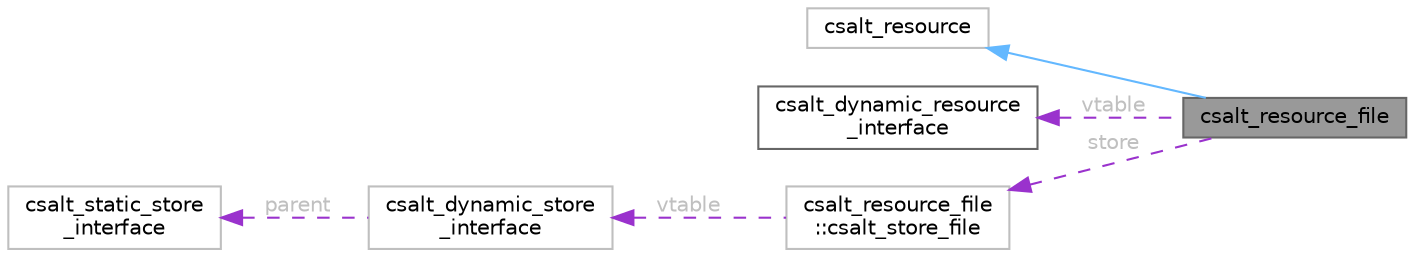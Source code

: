 digraph "csalt_resource_file"
{
 // LATEX_PDF_SIZE
  bgcolor="transparent";
  edge [fontname=Helvetica,fontsize=10,labelfontname=Helvetica,labelfontsize=10];
  node [fontname=Helvetica,fontsize=10,shape=box,height=0.2,width=0.4];
  rankdir="LR";
  Node1 [id="Node000001",label="csalt_resource_file",height=0.2,width=0.4,color="gray40", fillcolor="grey60", style="filled", fontcolor="black",tooltip="Represents a file on the file system."];
  Node2 -> Node1 [id="edge1_Node000001_Node000002",dir="back",color="steelblue1",style="solid",tooltip=" "];
  Node2 [id="Node000002",label="csalt_resource",height=0.2,width=0.4,color="grey75", fillcolor="white", style="filled",tooltip=" "];
  Node3 -> Node1 [id="edge2_Node000001_Node000003",dir="back",color="darkorchid3",style="dashed",tooltip=" ",label=" vtable",fontcolor="grey" ];
  Node3 [id="Node000003",label="csalt_dynamic_resource\l_interface",height=0.2,width=0.4,color="gray40", fillcolor="white", style="filled",URL="$structcsalt__dynamic__resource__interface.html",tooltip="Interface definition for managed resource."];
  Node4 -> Node1 [id="edge3_Node000001_Node000004",dir="back",color="darkorchid3",style="dashed",tooltip=" ",label=" store",fontcolor="grey" ];
  Node4 [id="Node000004",label="csalt_resource_file\l::csalt_store_file",height=0.2,width=0.4,color="grey75", fillcolor="white", style="filled",URL="$structcsalt__resource__file_1_1csalt__store__file.html",tooltip=" "];
  Node5 -> Node4 [id="edge4_Node000004_Node000005",dir="back",color="darkorchid3",style="dashed",tooltip=" ",label=" vtable",fontcolor="grey" ];
  Node5 [id="Node000005",label="csalt_dynamic_store\l_interface",height=0.2,width=0.4,color="grey75", fillcolor="white", style="filled",URL="$structcsalt__dynamic__store__interface.html",tooltip=" "];
  Node6 -> Node5 [id="edge5_Node000005_Node000006",dir="back",color="darkorchid3",style="dashed",tooltip=" ",label=" parent",fontcolor="grey" ];
  Node6 [id="Node000006",label="csalt_static_store\l_interface",height=0.2,width=0.4,color="grey75", fillcolor="white", style="filled",URL="$structcsalt__static__store__interface.html",tooltip=" "];
}
